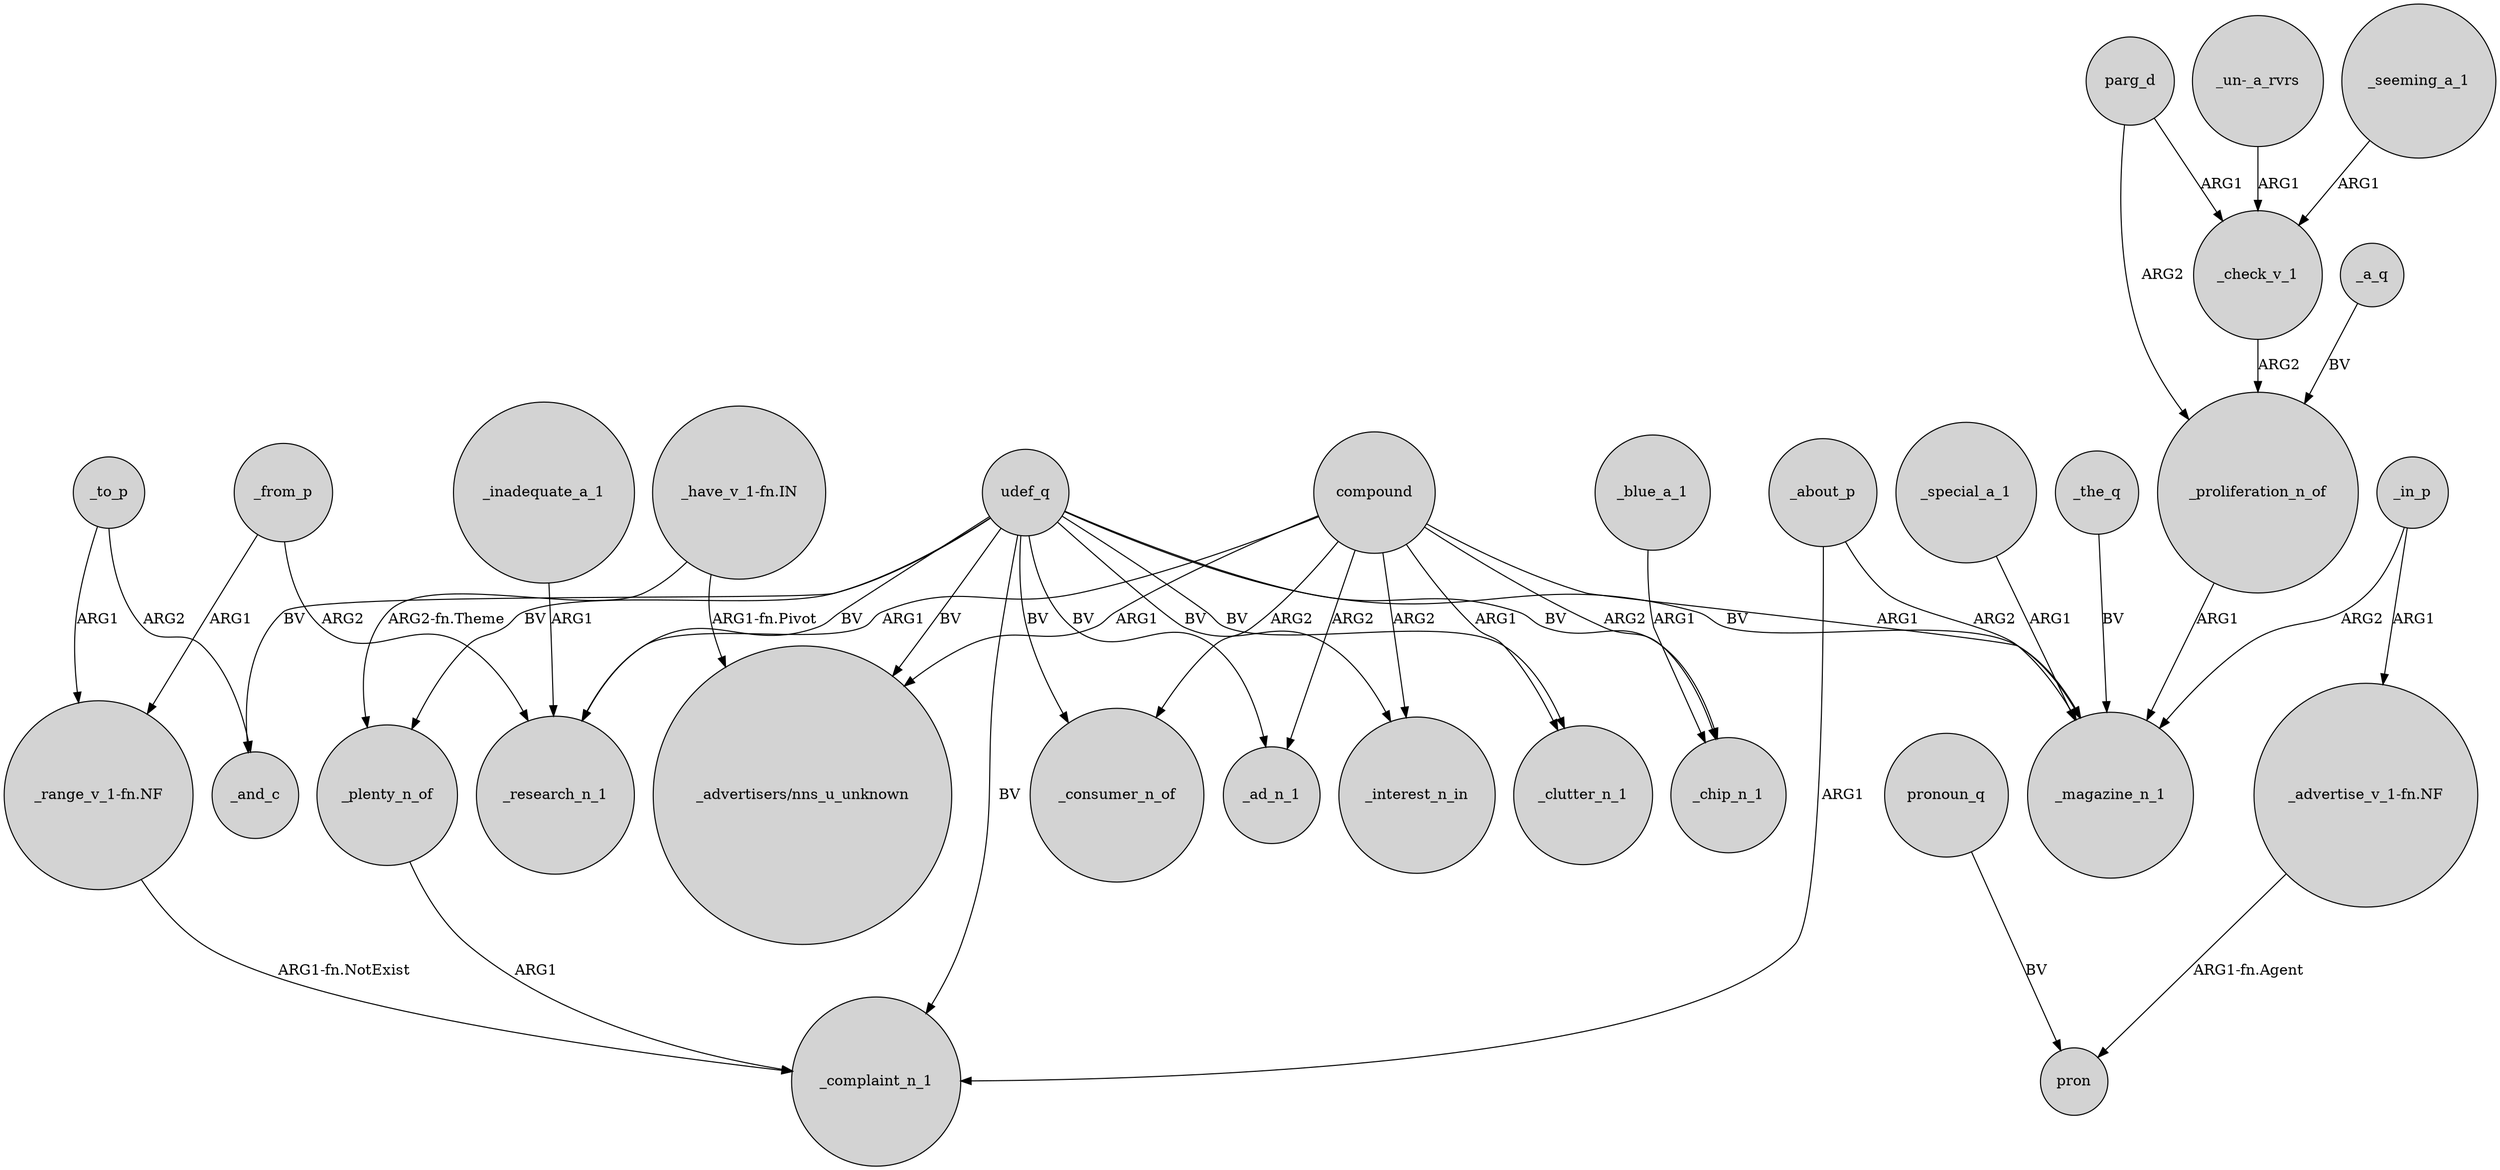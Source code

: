 digraph {
	node [shape=circle style=filled]
	udef_q -> _complaint_n_1 [label=BV]
	"_have_v_1-fn.IN" -> "_advertisers/nns_u_unknown" [label="ARG1-fn.Pivot"]
	"_range_v_1-fn.NF" -> _complaint_n_1 [label="ARG1-fn.NotExist"]
	compound -> _ad_n_1 [label=ARG2]
	parg_d -> _check_v_1 [label=ARG1]
	_in_p -> "_advertise_v_1-fn.NF" [label=ARG1]
	udef_q -> _research_n_1 [label=BV]
	_inadequate_a_1 -> _research_n_1 [label=ARG1]
	udef_q -> _chip_n_1 [label=BV]
	_about_p -> _magazine_n_1 [label=ARG2]
	_the_q -> _magazine_n_1 [label=BV]
	"_un-_a_rvrs" -> _check_v_1 [label=ARG1]
	_check_v_1 -> _proliferation_n_of [label=ARG2]
	parg_d -> _proliferation_n_of [label=ARG2]
	_to_p -> "_range_v_1-fn.NF" [label=ARG1]
	udef_q -> _interest_n_in [label=BV]
	_to_p -> _and_c [label=ARG2]
	compound -> _research_n_1 [label=ARG1]
	compound -> _interest_n_in [label=ARG2]
	_about_p -> _complaint_n_1 [label=ARG1]
	_a_q -> _proliferation_n_of [label=BV]
	compound -> _chip_n_1 [label=ARG2]
	pronoun_q -> pron [label=BV]
	_seeming_a_1 -> _check_v_1 [label=ARG1]
	udef_q -> _magazine_n_1 [label=BV]
	"_have_v_1-fn.IN" -> _plenty_n_of [label="ARG2-fn.Theme"]
	udef_q -> _plenty_n_of [label=BV]
	_plenty_n_of -> _complaint_n_1 [label=ARG1]
	compound -> "_advertisers/nns_u_unknown" [label=ARG1]
	udef_q -> _clutter_n_1 [label=BV]
	udef_q -> "_advertisers/nns_u_unknown" [label=BV]
	_proliferation_n_of -> _magazine_n_1 [label=ARG1]
	_from_p -> _research_n_1 [label=ARG2]
	udef_q -> _consumer_n_of [label=BV]
	udef_q -> _ad_n_1 [label=BV]
	_in_p -> _magazine_n_1 [label=ARG2]
	_blue_a_1 -> _chip_n_1 [label=ARG1]
	compound -> _magazine_n_1 [label=ARG1]
	compound -> _consumer_n_of [label=ARG2]
	compound -> _clutter_n_1 [label=ARG1]
	_from_p -> "_range_v_1-fn.NF" [label=ARG1]
	udef_q -> _and_c [label=BV]
	"_advertise_v_1-fn.NF" -> pron [label="ARG1-fn.Agent"]
	_special_a_1 -> _magazine_n_1 [label=ARG1]
}
